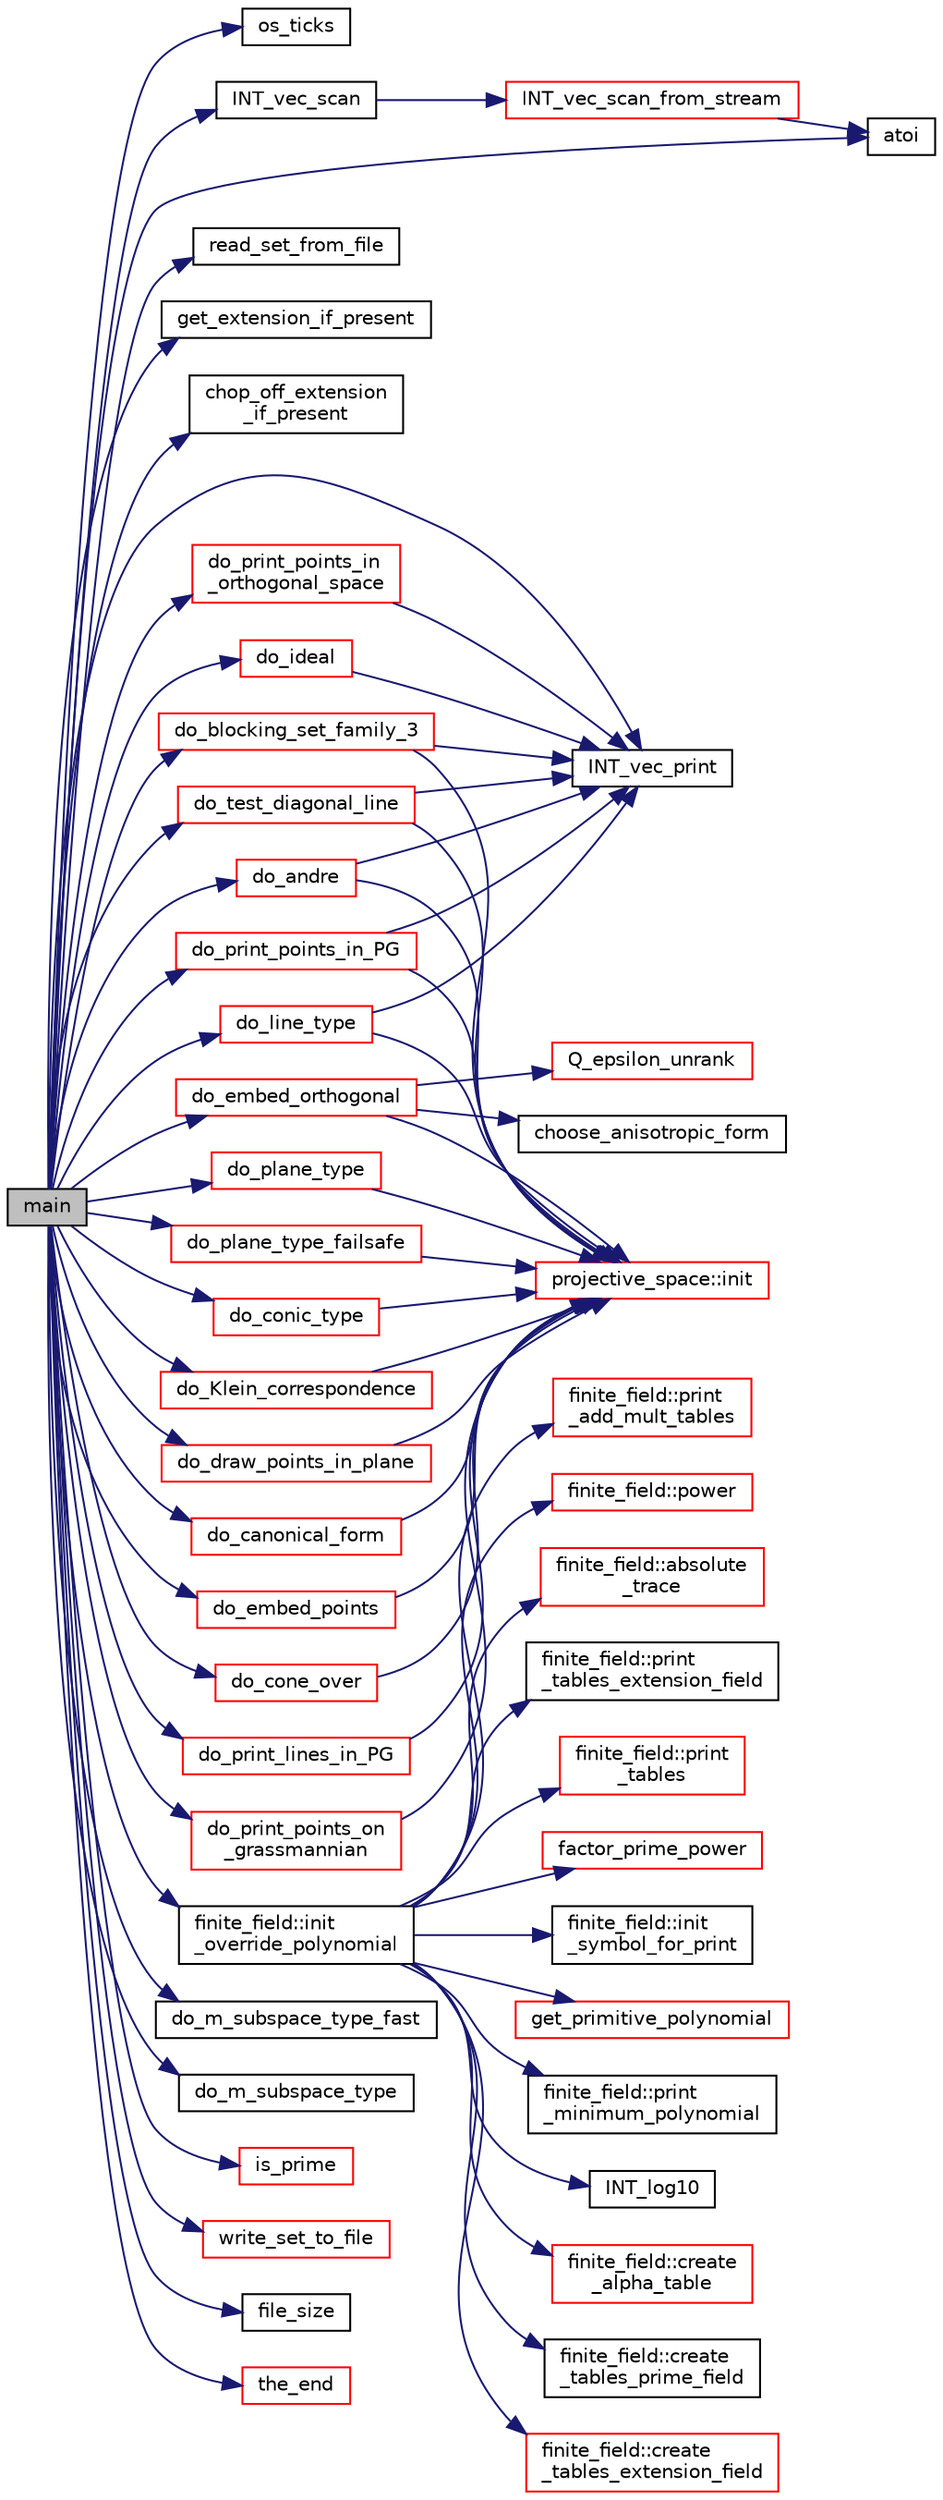 digraph "main"
{
  edge [fontname="Helvetica",fontsize="10",labelfontname="Helvetica",labelfontsize="10"];
  node [fontname="Helvetica",fontsize="10",shape=record];
  rankdir="LR";
  Node0 [label="main",height=0.2,width=0.4,color="black", fillcolor="grey75", style="filled", fontcolor="black"];
  Node0 -> Node1 [color="midnightblue",fontsize="10",style="solid",fontname="Helvetica"];
  Node1 [label="os_ticks",height=0.2,width=0.4,color="black", fillcolor="white", style="filled",URL="$d5/db4/io__and__os_8h.html#a3da6d2b09e35d569adb7101dffcb5224"];
  Node0 -> Node2 [color="midnightblue",fontsize="10",style="solid",fontname="Helvetica"];
  Node2 [label="atoi",height=0.2,width=0.4,color="black", fillcolor="white", style="filled",URL="$d9/d60/discreta_8h.html#ad0ac71cbcb495289e474437d6b7d7fac"];
  Node0 -> Node3 [color="midnightblue",fontsize="10",style="solid",fontname="Helvetica"];
  Node3 [label="read_set_from_file",height=0.2,width=0.4,color="black", fillcolor="white", style="filled",URL="$df/dbf/sajeeb_8_c.html#a5de87b15d6633e4d4c78b22051fc8968"];
  Node0 -> Node4 [color="midnightblue",fontsize="10",style="solid",fontname="Helvetica"];
  Node4 [label="get_extension_if_present",height=0.2,width=0.4,color="black", fillcolor="white", style="filled",URL="$df/dbf/sajeeb_8_c.html#a737197cad3c39e9690cbc9931edcba6b"];
  Node0 -> Node5 [color="midnightblue",fontsize="10",style="solid",fontname="Helvetica"];
  Node5 [label="chop_off_extension\l_if_present",height=0.2,width=0.4,color="black", fillcolor="white", style="filled",URL="$df/dbf/sajeeb_8_c.html#a9ca43842b56cb96c492a4b2d285a6864"];
  Node0 -> Node6 [color="midnightblue",fontsize="10",style="solid",fontname="Helvetica"];
  Node6 [label="INT_vec_scan",height=0.2,width=0.4,color="black", fillcolor="white", style="filled",URL="$d5/db4/io__and__os_8h.html#a9aa706d3f0c3bb83182eed9ab9747582"];
  Node6 -> Node7 [color="midnightblue",fontsize="10",style="solid",fontname="Helvetica"];
  Node7 [label="INT_vec_scan_from_stream",height=0.2,width=0.4,color="red", fillcolor="white", style="filled",URL="$d4/d74/util_8_c.html#a7dc639ea3d5da900adb978c9322353a7"];
  Node7 -> Node2 [color="midnightblue",fontsize="10",style="solid",fontname="Helvetica"];
  Node0 -> Node9 [color="midnightblue",fontsize="10",style="solid",fontname="Helvetica"];
  Node9 [label="INT_vec_print",height=0.2,width=0.4,color="black", fillcolor="white", style="filled",URL="$df/dbf/sajeeb_8_c.html#a79a5901af0b47dd0d694109543c027fe"];
  Node0 -> Node10 [color="midnightblue",fontsize="10",style="solid",fontname="Helvetica"];
  Node10 [label="finite_field::init\l_override_polynomial",height=0.2,width=0.4,color="black", fillcolor="white", style="filled",URL="$df/d5a/classfinite__field.html#a39a40b052f326a05c5a1e6b13572f3e5"];
  Node10 -> Node11 [color="midnightblue",fontsize="10",style="solid",fontname="Helvetica"];
  Node11 [label="factor_prime_power",height=0.2,width=0.4,color="red", fillcolor="white", style="filled",URL="$de/dc5/algebra__and__number__theory_8h.html#af87166fad1e9b91458c714e90f8cd399"];
  Node10 -> Node13 [color="midnightblue",fontsize="10",style="solid",fontname="Helvetica"];
  Node13 [label="finite_field::init\l_symbol_for_print",height=0.2,width=0.4,color="black", fillcolor="white", style="filled",URL="$df/d5a/classfinite__field.html#ac3ac8778d3162ccee0b3c5764127a92e"];
  Node10 -> Node14 [color="midnightblue",fontsize="10",style="solid",fontname="Helvetica"];
  Node14 [label="get_primitive_polynomial",height=0.2,width=0.4,color="red", fillcolor="white", style="filled",URL="$de/dc5/algebra__and__number__theory_8h.html#a208ece81c99403683f588d02defd74a7"];
  Node10 -> Node18 [color="midnightblue",fontsize="10",style="solid",fontname="Helvetica"];
  Node18 [label="finite_field::print\l_minimum_polynomial",height=0.2,width=0.4,color="black", fillcolor="white", style="filled",URL="$df/d5a/classfinite__field.html#a6d58c4c06994e9637385ff69943f13cb"];
  Node10 -> Node19 [color="midnightblue",fontsize="10",style="solid",fontname="Helvetica"];
  Node19 [label="INT_log10",height=0.2,width=0.4,color="black", fillcolor="white", style="filled",URL="$de/dc5/algebra__and__number__theory_8h.html#a98bc0a6c562370a355165d2538dac250"];
  Node10 -> Node20 [color="midnightblue",fontsize="10",style="solid",fontname="Helvetica"];
  Node20 [label="finite_field::create\l_alpha_table",height=0.2,width=0.4,color="red", fillcolor="white", style="filled",URL="$df/d5a/classfinite__field.html#a33e052044b18cf8dc31e6fbffbb1f0db"];
  Node10 -> Node24 [color="midnightblue",fontsize="10",style="solid",fontname="Helvetica"];
  Node24 [label="finite_field::create\l_tables_prime_field",height=0.2,width=0.4,color="black", fillcolor="white", style="filled",URL="$df/d5a/classfinite__field.html#a811a41cf0e334c7c05725afa19d79b7a"];
  Node10 -> Node25 [color="midnightblue",fontsize="10",style="solid",fontname="Helvetica"];
  Node25 [label="finite_field::create\l_tables_extension_field",height=0.2,width=0.4,color="red", fillcolor="white", style="filled",URL="$df/d5a/classfinite__field.html#ac5067ade796759e81d55cd3d434f8512"];
  Node10 -> Node28 [color="midnightblue",fontsize="10",style="solid",fontname="Helvetica"];
  Node28 [label="finite_field::print\l_add_mult_tables",height=0.2,width=0.4,color="red", fillcolor="white", style="filled",URL="$df/d5a/classfinite__field.html#ac4f687830f2953f9f7568c541e3e91c7"];
  Node10 -> Node30 [color="midnightblue",fontsize="10",style="solid",fontname="Helvetica"];
  Node30 [label="finite_field::power",height=0.2,width=0.4,color="red", fillcolor="white", style="filled",URL="$df/d5a/classfinite__field.html#a0437871b8f775f0b2d589188d9ad7e61"];
  Node10 -> Node32 [color="midnightblue",fontsize="10",style="solid",fontname="Helvetica"];
  Node32 [label="finite_field::absolute\l_trace",height=0.2,width=0.4,color="red", fillcolor="white", style="filled",URL="$df/d5a/classfinite__field.html#a7c479f80ec77e646db13d175fb29325f"];
  Node10 -> Node34 [color="midnightblue",fontsize="10",style="solid",fontname="Helvetica"];
  Node34 [label="finite_field::print\l_tables_extension_field",height=0.2,width=0.4,color="black", fillcolor="white", style="filled",URL="$df/d5a/classfinite__field.html#a026b98a814f71c1bfbd6905abb295ee8"];
  Node10 -> Node35 [color="midnightblue",fontsize="10",style="solid",fontname="Helvetica"];
  Node35 [label="finite_field::print\l_tables",height=0.2,width=0.4,color="red", fillcolor="white", style="filled",URL="$df/d5a/classfinite__field.html#aa0bddbd3f44fb6012a198bfc3d0551fc"];
  Node0 -> Node40 [color="midnightblue",fontsize="10",style="solid",fontname="Helvetica"];
  Node40 [label="do_embed_orthogonal",height=0.2,width=0.4,color="red", fillcolor="white", style="filled",URL="$da/d76/geometric__operations_8_c.html#a7b472fe7f4332da48b2e47e2370cf338"];
  Node40 -> Node41 [color="midnightblue",fontsize="10",style="solid",fontname="Helvetica"];
  Node41 [label="projective_space::init",height=0.2,width=0.4,color="red", fillcolor="white", style="filled",URL="$d2/d17/classprojective__space.html#a8a1efa40df92744519365f82e4740dab"];
  Node40 -> Node69 [color="midnightblue",fontsize="10",style="solid",fontname="Helvetica"];
  Node69 [label="choose_anisotropic_form",height=0.2,width=0.4,color="black", fillcolor="white", style="filled",URL="$d4/d67/geometry_8h.html#a0cfd89420fa352dee57b4a6165981456"];
  Node40 -> Node70 [color="midnightblue",fontsize="10",style="solid",fontname="Helvetica"];
  Node70 [label="Q_epsilon_unrank",height=0.2,width=0.4,color="red", fillcolor="white", style="filled",URL="$d4/d67/geometry_8h.html#af162c4d30d4a6528299e37551c353e7b"];
  Node0 -> Node91 [color="midnightblue",fontsize="10",style="solid",fontname="Helvetica"];
  Node91 [label="do_embed_points",height=0.2,width=0.4,color="red", fillcolor="white", style="filled",URL="$da/d76/geometric__operations_8_c.html#aa372bf850afb8650574b5b4d1aaecf96"];
  Node91 -> Node41 [color="midnightblue",fontsize="10",style="solid",fontname="Helvetica"];
  Node0 -> Node93 [color="midnightblue",fontsize="10",style="solid",fontname="Helvetica"];
  Node93 [label="do_cone_over",height=0.2,width=0.4,color="red", fillcolor="white", style="filled",URL="$d4/d58/geometric__object_8_c.html#a7bb3ddfb35045392c9df76ad5b0d1753"];
  Node93 -> Node41 [color="midnightblue",fontsize="10",style="solid",fontname="Helvetica"];
  Node0 -> Node94 [color="midnightblue",fontsize="10",style="solid",fontname="Helvetica"];
  Node94 [label="do_andre",height=0.2,width=0.4,color="red", fillcolor="white", style="filled",URL="$da/d76/geometric__operations_8_c.html#af329680ba09fd32078ec87393b99187a"];
  Node94 -> Node41 [color="midnightblue",fontsize="10",style="solid",fontname="Helvetica"];
  Node94 -> Node9 [color="midnightblue",fontsize="10",style="solid",fontname="Helvetica"];
  Node0 -> Node99 [color="midnightblue",fontsize="10",style="solid",fontname="Helvetica"];
  Node99 [label="do_print_lines_in_PG",height=0.2,width=0.4,color="red", fillcolor="white", style="filled",URL="$da/d76/geometric__operations_8_c.html#a5abe354dacebaac936368223433c51c4"];
  Node99 -> Node41 [color="midnightblue",fontsize="10",style="solid",fontname="Helvetica"];
  Node0 -> Node101 [color="midnightblue",fontsize="10",style="solid",fontname="Helvetica"];
  Node101 [label="do_print_points_in_PG",height=0.2,width=0.4,color="red", fillcolor="white", style="filled",URL="$da/d76/geometric__operations_8_c.html#a1f9d5f6be1a33eea7339c4e8ada45fef"];
  Node101 -> Node41 [color="midnightblue",fontsize="10",style="solid",fontname="Helvetica"];
  Node101 -> Node9 [color="midnightblue",fontsize="10",style="solid",fontname="Helvetica"];
  Node0 -> Node103 [color="midnightblue",fontsize="10",style="solid",fontname="Helvetica"];
  Node103 [label="do_print_points_on\l_grassmannian",height=0.2,width=0.4,color="red", fillcolor="white", style="filled",URL="$da/d76/geometric__operations_8_c.html#a43e2a63a1110672fe9fafbfe7af6f48d"];
  Node103 -> Node41 [color="midnightblue",fontsize="10",style="solid",fontname="Helvetica"];
  Node0 -> Node104 [color="midnightblue",fontsize="10",style="solid",fontname="Helvetica"];
  Node104 [label="do_print_points_in\l_orthogonal_space",height=0.2,width=0.4,color="red", fillcolor="white", style="filled",URL="$da/d76/geometric__operations_8_c.html#ad99ca45c73f89c9931450224e5ee4c30"];
  Node104 -> Node9 [color="midnightblue",fontsize="10",style="solid",fontname="Helvetica"];
  Node0 -> Node105 [color="midnightblue",fontsize="10",style="solid",fontname="Helvetica"];
  Node105 [label="do_line_type",height=0.2,width=0.4,color="red", fillcolor="white", style="filled",URL="$da/d76/geometric__operations_8_c.html#a56d3becea533e33d94f5f83cf2f77d56"];
  Node105 -> Node41 [color="midnightblue",fontsize="10",style="solid",fontname="Helvetica"];
  Node105 -> Node9 [color="midnightblue",fontsize="10",style="solid",fontname="Helvetica"];
  Node0 -> Node121 [color="midnightblue",fontsize="10",style="solid",fontname="Helvetica"];
  Node121 [label="do_plane_type",height=0.2,width=0.4,color="red", fillcolor="white", style="filled",URL="$da/d76/geometric__operations_8_c.html#a886f1d0c92a60be97721430f1b10b2ac"];
  Node121 -> Node41 [color="midnightblue",fontsize="10",style="solid",fontname="Helvetica"];
  Node0 -> Node153 [color="midnightblue",fontsize="10",style="solid",fontname="Helvetica"];
  Node153 [label="do_m_subspace_type_fast",height=0.2,width=0.4,color="black", fillcolor="white", style="filled",URL="$da/d76/geometric__operations_8_c.html#ad3a6a1700f12e3da39b871a4f98f65d6"];
  Node0 -> Node154 [color="midnightblue",fontsize="10",style="solid",fontname="Helvetica"];
  Node154 [label="do_m_subspace_type",height=0.2,width=0.4,color="black", fillcolor="white", style="filled",URL="$da/d76/geometric__operations_8_c.html#ac4fa2c473beecd661ac7de67a730bb36"];
  Node0 -> Node155 [color="midnightblue",fontsize="10",style="solid",fontname="Helvetica"];
  Node155 [label="do_plane_type_failsafe",height=0.2,width=0.4,color="red", fillcolor="white", style="filled",URL="$da/d76/geometric__operations_8_c.html#a794cf923c790d164c5ac454a2ea3ce66"];
  Node155 -> Node41 [color="midnightblue",fontsize="10",style="solid",fontname="Helvetica"];
  Node0 -> Node157 [color="midnightblue",fontsize="10",style="solid",fontname="Helvetica"];
  Node157 [label="do_conic_type",height=0.2,width=0.4,color="red", fillcolor="white", style="filled",URL="$da/d76/geometric__operations_8_c.html#a24883e05d0dde961023596ca7682a2ef"];
  Node157 -> Node41 [color="midnightblue",fontsize="10",style="solid",fontname="Helvetica"];
  Node0 -> Node170 [color="midnightblue",fontsize="10",style="solid",fontname="Helvetica"];
  Node170 [label="do_blocking_set_family_3",height=0.2,width=0.4,color="red", fillcolor="white", style="filled",URL="$d4/d58/geometric__object_8_c.html#ae952cf1470f33232439be751e56a07b3"];
  Node170 -> Node41 [color="midnightblue",fontsize="10",style="solid",fontname="Helvetica"];
  Node170 -> Node9 [color="midnightblue",fontsize="10",style="solid",fontname="Helvetica"];
  Node0 -> Node177 [color="midnightblue",fontsize="10",style="solid",fontname="Helvetica"];
  Node177 [label="do_test_diagonal_line",height=0.2,width=0.4,color="red", fillcolor="white", style="filled",URL="$da/d76/geometric__operations_8_c.html#a031abbb55d1cba39a58b62fd49f1c755"];
  Node177 -> Node41 [color="midnightblue",fontsize="10",style="solid",fontname="Helvetica"];
  Node177 -> Node9 [color="midnightblue",fontsize="10",style="solid",fontname="Helvetica"];
  Node0 -> Node187 [color="midnightblue",fontsize="10",style="solid",fontname="Helvetica"];
  Node187 [label="do_Klein_correspondence",height=0.2,width=0.4,color="red", fillcolor="white", style="filled",URL="$da/d76/geometric__operations_8_c.html#aa91902d79964fdd71e53be264387b285"];
  Node187 -> Node41 [color="midnightblue",fontsize="10",style="solid",fontname="Helvetica"];
  Node0 -> Node198 [color="midnightblue",fontsize="10",style="solid",fontname="Helvetica"];
  Node198 [label="do_draw_points_in_plane",height=0.2,width=0.4,color="red", fillcolor="white", style="filled",URL="$da/d76/geometric__operations_8_c.html#ac24aca1e4d3ad6e569b36c65c94dcaad"];
  Node198 -> Node41 [color="midnightblue",fontsize="10",style="solid",fontname="Helvetica"];
  Node0 -> Node261 [color="midnightblue",fontsize="10",style="solid",fontname="Helvetica"];
  Node261 [label="is_prime",height=0.2,width=0.4,color="red", fillcolor="white", style="filled",URL="$de/dc5/algebra__and__number__theory_8h.html#ac98a0478ba82b9568613df1c8df7e3b8"];
  Node0 -> Node262 [color="midnightblue",fontsize="10",style="solid",fontname="Helvetica"];
  Node262 [label="do_canonical_form",height=0.2,width=0.4,color="red", fillcolor="white", style="filled",URL="$d5/d90/action__global_8_c.html#afb9f4a331a8a017ea3b8b7d9ed8dcc88"];
  Node262 -> Node41 [color="midnightblue",fontsize="10",style="solid",fontname="Helvetica"];
  Node0 -> Node389 [color="midnightblue",fontsize="10",style="solid",fontname="Helvetica"];
  Node389 [label="do_ideal",height=0.2,width=0.4,color="red", fillcolor="white", style="filled",URL="$da/d76/geometric__operations_8_c.html#a719f98ff45a1f8cbe0ff10a1954f0893"];
  Node389 -> Node9 [color="midnightblue",fontsize="10",style="solid",fontname="Helvetica"];
  Node0 -> Node437 [color="midnightblue",fontsize="10",style="solid",fontname="Helvetica"];
  Node437 [label="write_set_to_file",height=0.2,width=0.4,color="red", fillcolor="white", style="filled",URL="$d5/db4/io__and__os_8h.html#a3d2767f53fed9a2dacf580e0b2d4b961"];
  Node0 -> Node260 [color="midnightblue",fontsize="10",style="solid",fontname="Helvetica"];
  Node260 [label="file_size",height=0.2,width=0.4,color="black", fillcolor="white", style="filled",URL="$df/dbf/sajeeb_8_c.html#a5c37cf5785204b6e9adf647dc14d0e50"];
  Node0 -> Node400 [color="midnightblue",fontsize="10",style="solid",fontname="Helvetica"];
  Node400 [label="the_end",height=0.2,width=0.4,color="red", fillcolor="white", style="filled",URL="$d9/d60/discreta_8h.html#a3ebbd3ccb665a9f78deaa7408577b60c"];
}
